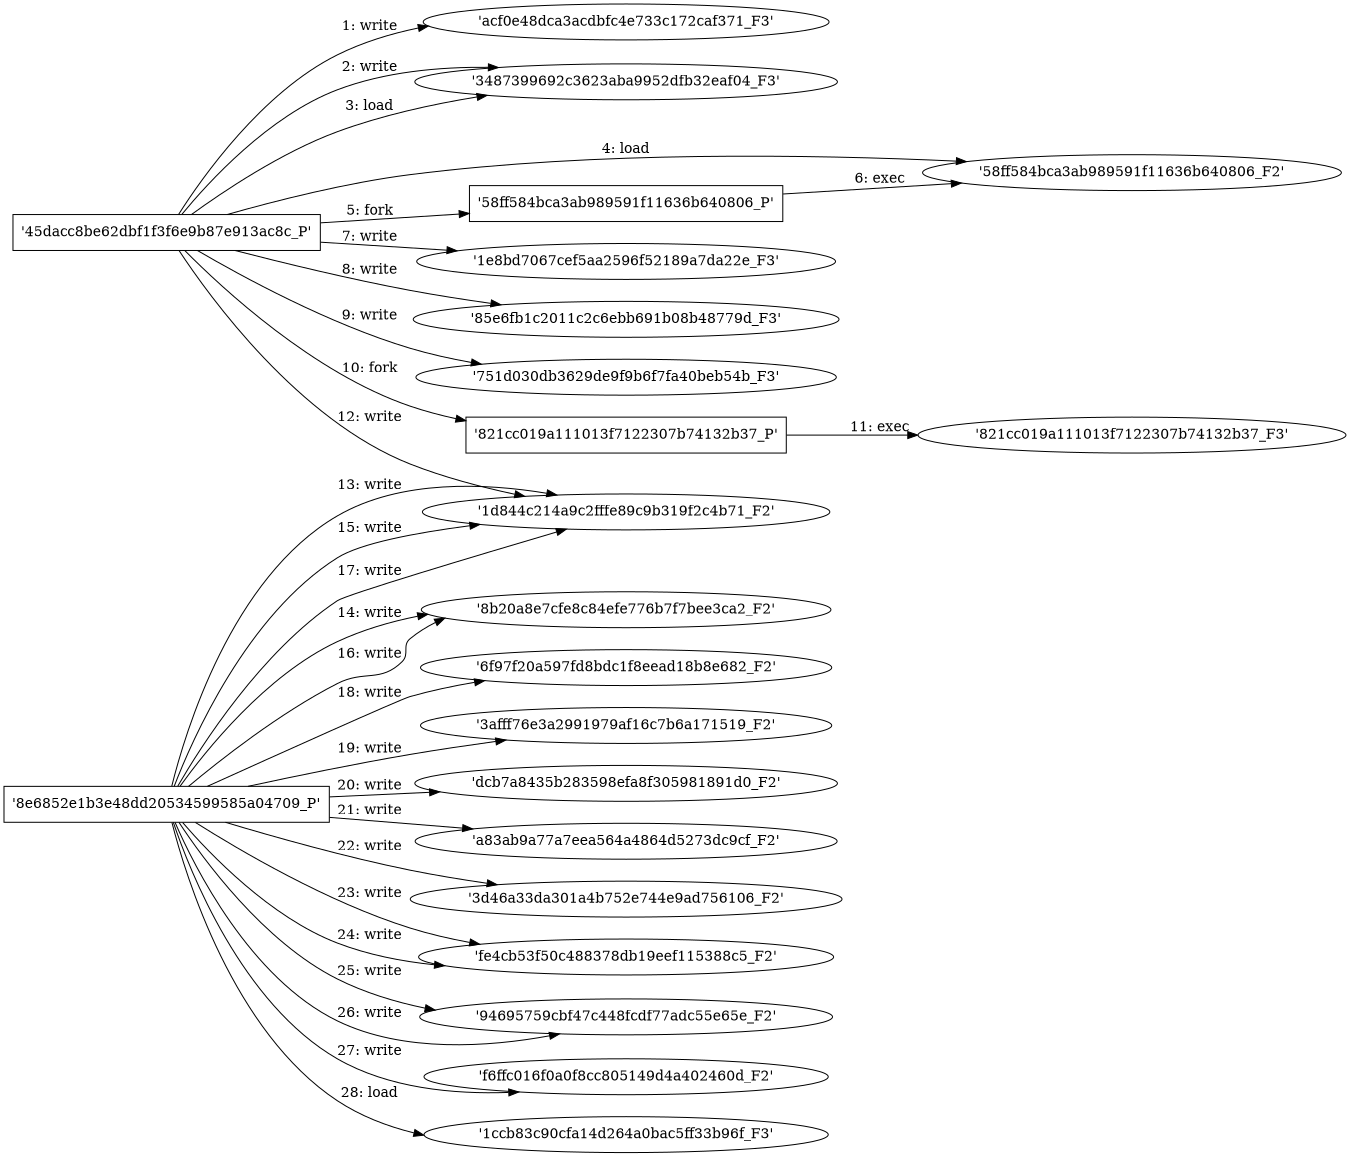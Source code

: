 digraph "D:\Learning\Paper\apt\基于CTI的攻击预警\Dataset\攻击图\ASGfromALLCTI\Early Version of MiniDuke Ran on Chinese Time.dot" {
rankdir="LR"
size="9"
fixedsize="false"
splines="true"
nodesep=0.3
ranksep=0
fontsize=10
overlap="scalexy"
engine= "neato"
	"'acf0e48dca3acdbfc4e733c172caf371_F3'" [node_type=file shape=ellipse]
	"'45dacc8be62dbf1f3f6e9b87e913ac8c_P'" [node_type=Process shape=box]
	"'45dacc8be62dbf1f3f6e9b87e913ac8c_P'" -> "'acf0e48dca3acdbfc4e733c172caf371_F3'" [label="1: write"]
	"'3487399692c3623aba9952dfb32eaf04_F3'" [node_type=file shape=ellipse]
	"'45dacc8be62dbf1f3f6e9b87e913ac8c_P'" [node_type=Process shape=box]
	"'45dacc8be62dbf1f3f6e9b87e913ac8c_P'" -> "'3487399692c3623aba9952dfb32eaf04_F3'" [label="2: write"]
	"'3487399692c3623aba9952dfb32eaf04_F3'" [node_type=file shape=ellipse]
	"'45dacc8be62dbf1f3f6e9b87e913ac8c_P'" [node_type=Process shape=box]
	"'45dacc8be62dbf1f3f6e9b87e913ac8c_P'" -> "'3487399692c3623aba9952dfb32eaf04_F3'" [label="3: load"]
	"'58ff584bca3ab989591f11636b640806_F2'" [node_type=file shape=ellipse]
	"'45dacc8be62dbf1f3f6e9b87e913ac8c_P'" [node_type=Process shape=box]
	"'45dacc8be62dbf1f3f6e9b87e913ac8c_P'" -> "'58ff584bca3ab989591f11636b640806_F2'" [label="4: load"]
	"'45dacc8be62dbf1f3f6e9b87e913ac8c_P'" [node_type=Process shape=box]
	"'58ff584bca3ab989591f11636b640806_P'" [node_type=Process shape=box]
	"'45dacc8be62dbf1f3f6e9b87e913ac8c_P'" -> "'58ff584bca3ab989591f11636b640806_P'" [label="5: fork"]
	"'58ff584bca3ab989591f11636b640806_P'" [node_type=Process shape=box]
	"'58ff584bca3ab989591f11636b640806_F2'" [node_type=File shape=ellipse]
	"'58ff584bca3ab989591f11636b640806_P'" -> "'58ff584bca3ab989591f11636b640806_F2'" [label="6: exec"]
	"'1e8bd7067cef5aa2596f52189a7da22e_F3'" [node_type=file shape=ellipse]
	"'45dacc8be62dbf1f3f6e9b87e913ac8c_P'" [node_type=Process shape=box]
	"'45dacc8be62dbf1f3f6e9b87e913ac8c_P'" -> "'1e8bd7067cef5aa2596f52189a7da22e_F3'" [label="7: write"]
	"'85e6fb1c2011c2c6ebb691b08b48779d_F3'" [node_type=file shape=ellipse]
	"'45dacc8be62dbf1f3f6e9b87e913ac8c_P'" [node_type=Process shape=box]
	"'45dacc8be62dbf1f3f6e9b87e913ac8c_P'" -> "'85e6fb1c2011c2c6ebb691b08b48779d_F3'" [label="8: write"]
	"'751d030db3629de9f9b6f7fa40beb54b_F3'" [node_type=file shape=ellipse]
	"'45dacc8be62dbf1f3f6e9b87e913ac8c_P'" [node_type=Process shape=box]
	"'45dacc8be62dbf1f3f6e9b87e913ac8c_P'" -> "'751d030db3629de9f9b6f7fa40beb54b_F3'" [label="9: write"]
	"'45dacc8be62dbf1f3f6e9b87e913ac8c_P'" [node_type=Process shape=box]
	"'821cc019a111013f7122307b74132b37_P'" [node_type=Process shape=box]
	"'45dacc8be62dbf1f3f6e9b87e913ac8c_P'" -> "'821cc019a111013f7122307b74132b37_P'" [label="10: fork"]
	"'821cc019a111013f7122307b74132b37_P'" [node_type=Process shape=box]
	"'821cc019a111013f7122307b74132b37_F3'" [node_type=File shape=ellipse]
	"'821cc019a111013f7122307b74132b37_P'" -> "'821cc019a111013f7122307b74132b37_F3'" [label="11: exec"]
	"'1d844c214a9c2fffe89c9b319f2c4b71_F2'" [node_type=file shape=ellipse]
	"'45dacc8be62dbf1f3f6e9b87e913ac8c_P'" [node_type=Process shape=box]
	"'45dacc8be62dbf1f3f6e9b87e913ac8c_P'" -> "'1d844c214a9c2fffe89c9b319f2c4b71_F2'" [label="12: write"]
	"'1d844c214a9c2fffe89c9b319f2c4b71_F2'" [node_type=file shape=ellipse]
	"'8e6852e1b3e48dd20534599585a04709_P'" [node_type=Process shape=box]
	"'8e6852e1b3e48dd20534599585a04709_P'" -> "'1d844c214a9c2fffe89c9b319f2c4b71_F2'" [label="13: write"]
	"'8b20a8e7cfe8c84efe776b7f7bee3ca2_F2'" [node_type=file shape=ellipse]
	"'8e6852e1b3e48dd20534599585a04709_P'" [node_type=Process shape=box]
	"'8e6852e1b3e48dd20534599585a04709_P'" -> "'8b20a8e7cfe8c84efe776b7f7bee3ca2_F2'" [label="14: write"]
	"'1d844c214a9c2fffe89c9b319f2c4b71_F2'" [node_type=file shape=ellipse]
	"'8e6852e1b3e48dd20534599585a04709_P'" [node_type=Process shape=box]
	"'8e6852e1b3e48dd20534599585a04709_P'" -> "'1d844c214a9c2fffe89c9b319f2c4b71_F2'" [label="15: write"]
	"'8b20a8e7cfe8c84efe776b7f7bee3ca2_F2'" [node_type=file shape=ellipse]
	"'8e6852e1b3e48dd20534599585a04709_P'" [node_type=Process shape=box]
	"'8e6852e1b3e48dd20534599585a04709_P'" -> "'8b20a8e7cfe8c84efe776b7f7bee3ca2_F2'" [label="16: write"]
	"'1d844c214a9c2fffe89c9b319f2c4b71_F2'" [node_type=file shape=ellipse]
	"'8e6852e1b3e48dd20534599585a04709_P'" [node_type=Process shape=box]
	"'8e6852e1b3e48dd20534599585a04709_P'" -> "'1d844c214a9c2fffe89c9b319f2c4b71_F2'" [label="17: write"]
	"'6f97f20a597fd8bdc1f8eead18b8e682_F2'" [node_type=file shape=ellipse]
	"'8e6852e1b3e48dd20534599585a04709_P'" [node_type=Process shape=box]
	"'8e6852e1b3e48dd20534599585a04709_P'" -> "'6f97f20a597fd8bdc1f8eead18b8e682_F2'" [label="18: write"]
	"'3afff76e3a2991979af16c7b6a171519_F2'" [node_type=file shape=ellipse]
	"'8e6852e1b3e48dd20534599585a04709_P'" [node_type=Process shape=box]
	"'8e6852e1b3e48dd20534599585a04709_P'" -> "'3afff76e3a2991979af16c7b6a171519_F2'" [label="19: write"]
	"'dcb7a8435b283598efa8f305981891d0_F2'" [node_type=file shape=ellipse]
	"'8e6852e1b3e48dd20534599585a04709_P'" [node_type=Process shape=box]
	"'8e6852e1b3e48dd20534599585a04709_P'" -> "'dcb7a8435b283598efa8f305981891d0_F2'" [label="20: write"]
	"'a83ab9a77a7eea564a4864d5273dc9cf_F2'" [node_type=file shape=ellipse]
	"'8e6852e1b3e48dd20534599585a04709_P'" [node_type=Process shape=box]
	"'8e6852e1b3e48dd20534599585a04709_P'" -> "'a83ab9a77a7eea564a4864d5273dc9cf_F2'" [label="21: write"]
	"'3d46a33da301a4b752e744e9ad756106_F2'" [node_type=file shape=ellipse]
	"'8e6852e1b3e48dd20534599585a04709_P'" [node_type=Process shape=box]
	"'8e6852e1b3e48dd20534599585a04709_P'" -> "'3d46a33da301a4b752e744e9ad756106_F2'" [label="22: write"]
	"'fe4cb53f50c488378db19eef115388c5_F2'" [node_type=file shape=ellipse]
	"'8e6852e1b3e48dd20534599585a04709_P'" [node_type=Process shape=box]
	"'8e6852e1b3e48dd20534599585a04709_P'" -> "'fe4cb53f50c488378db19eef115388c5_F2'" [label="23: write"]
	"'fe4cb53f50c488378db19eef115388c5_F2'" [node_type=file shape=ellipse]
	"'8e6852e1b3e48dd20534599585a04709_P'" [node_type=Process shape=box]
	"'8e6852e1b3e48dd20534599585a04709_P'" -> "'fe4cb53f50c488378db19eef115388c5_F2'" [label="24: write"]
	"'94695759cbf47c448fcdf77adc55e65e_F2'" [node_type=file shape=ellipse]
	"'8e6852e1b3e48dd20534599585a04709_P'" [node_type=Process shape=box]
	"'8e6852e1b3e48dd20534599585a04709_P'" -> "'94695759cbf47c448fcdf77adc55e65e_F2'" [label="25: write"]
	"'94695759cbf47c448fcdf77adc55e65e_F2'" [node_type=file shape=ellipse]
	"'8e6852e1b3e48dd20534599585a04709_P'" [node_type=Process shape=box]
	"'8e6852e1b3e48dd20534599585a04709_P'" -> "'94695759cbf47c448fcdf77adc55e65e_F2'" [label="26: write"]
	"'f6ffc016f0a0f8cc805149d4a402460d_F2'" [node_type=file shape=ellipse]
	"'8e6852e1b3e48dd20534599585a04709_P'" [node_type=Process shape=box]
	"'8e6852e1b3e48dd20534599585a04709_P'" -> "'f6ffc016f0a0f8cc805149d4a402460d_F2'" [label="27: write"]
	"'1ccb83c90cfa14d264a0bac5ff33b96f_F3'" [node_type=file shape=ellipse]
	"'8e6852e1b3e48dd20534599585a04709_P'" [node_type=Process shape=box]
	"'8e6852e1b3e48dd20534599585a04709_P'" -> "'1ccb83c90cfa14d264a0bac5ff33b96f_F3'" [label="28: load"]
}
